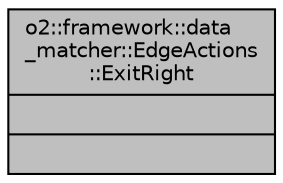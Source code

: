 digraph "o2::framework::data_matcher::EdgeActions::ExitRight"
{
 // INTERACTIVE_SVG=YES
  bgcolor="transparent";
  edge [fontname="Helvetica",fontsize="10",labelfontname="Helvetica",labelfontsize="10"];
  node [fontname="Helvetica",fontsize="10",shape=record];
  Node1 [label="{o2::framework::data\l_matcher::EdgeActions\l::ExitRight\n||}",height=0.2,width=0.4,color="black", fillcolor="grey75", style="filled", fontcolor="black"];
}
